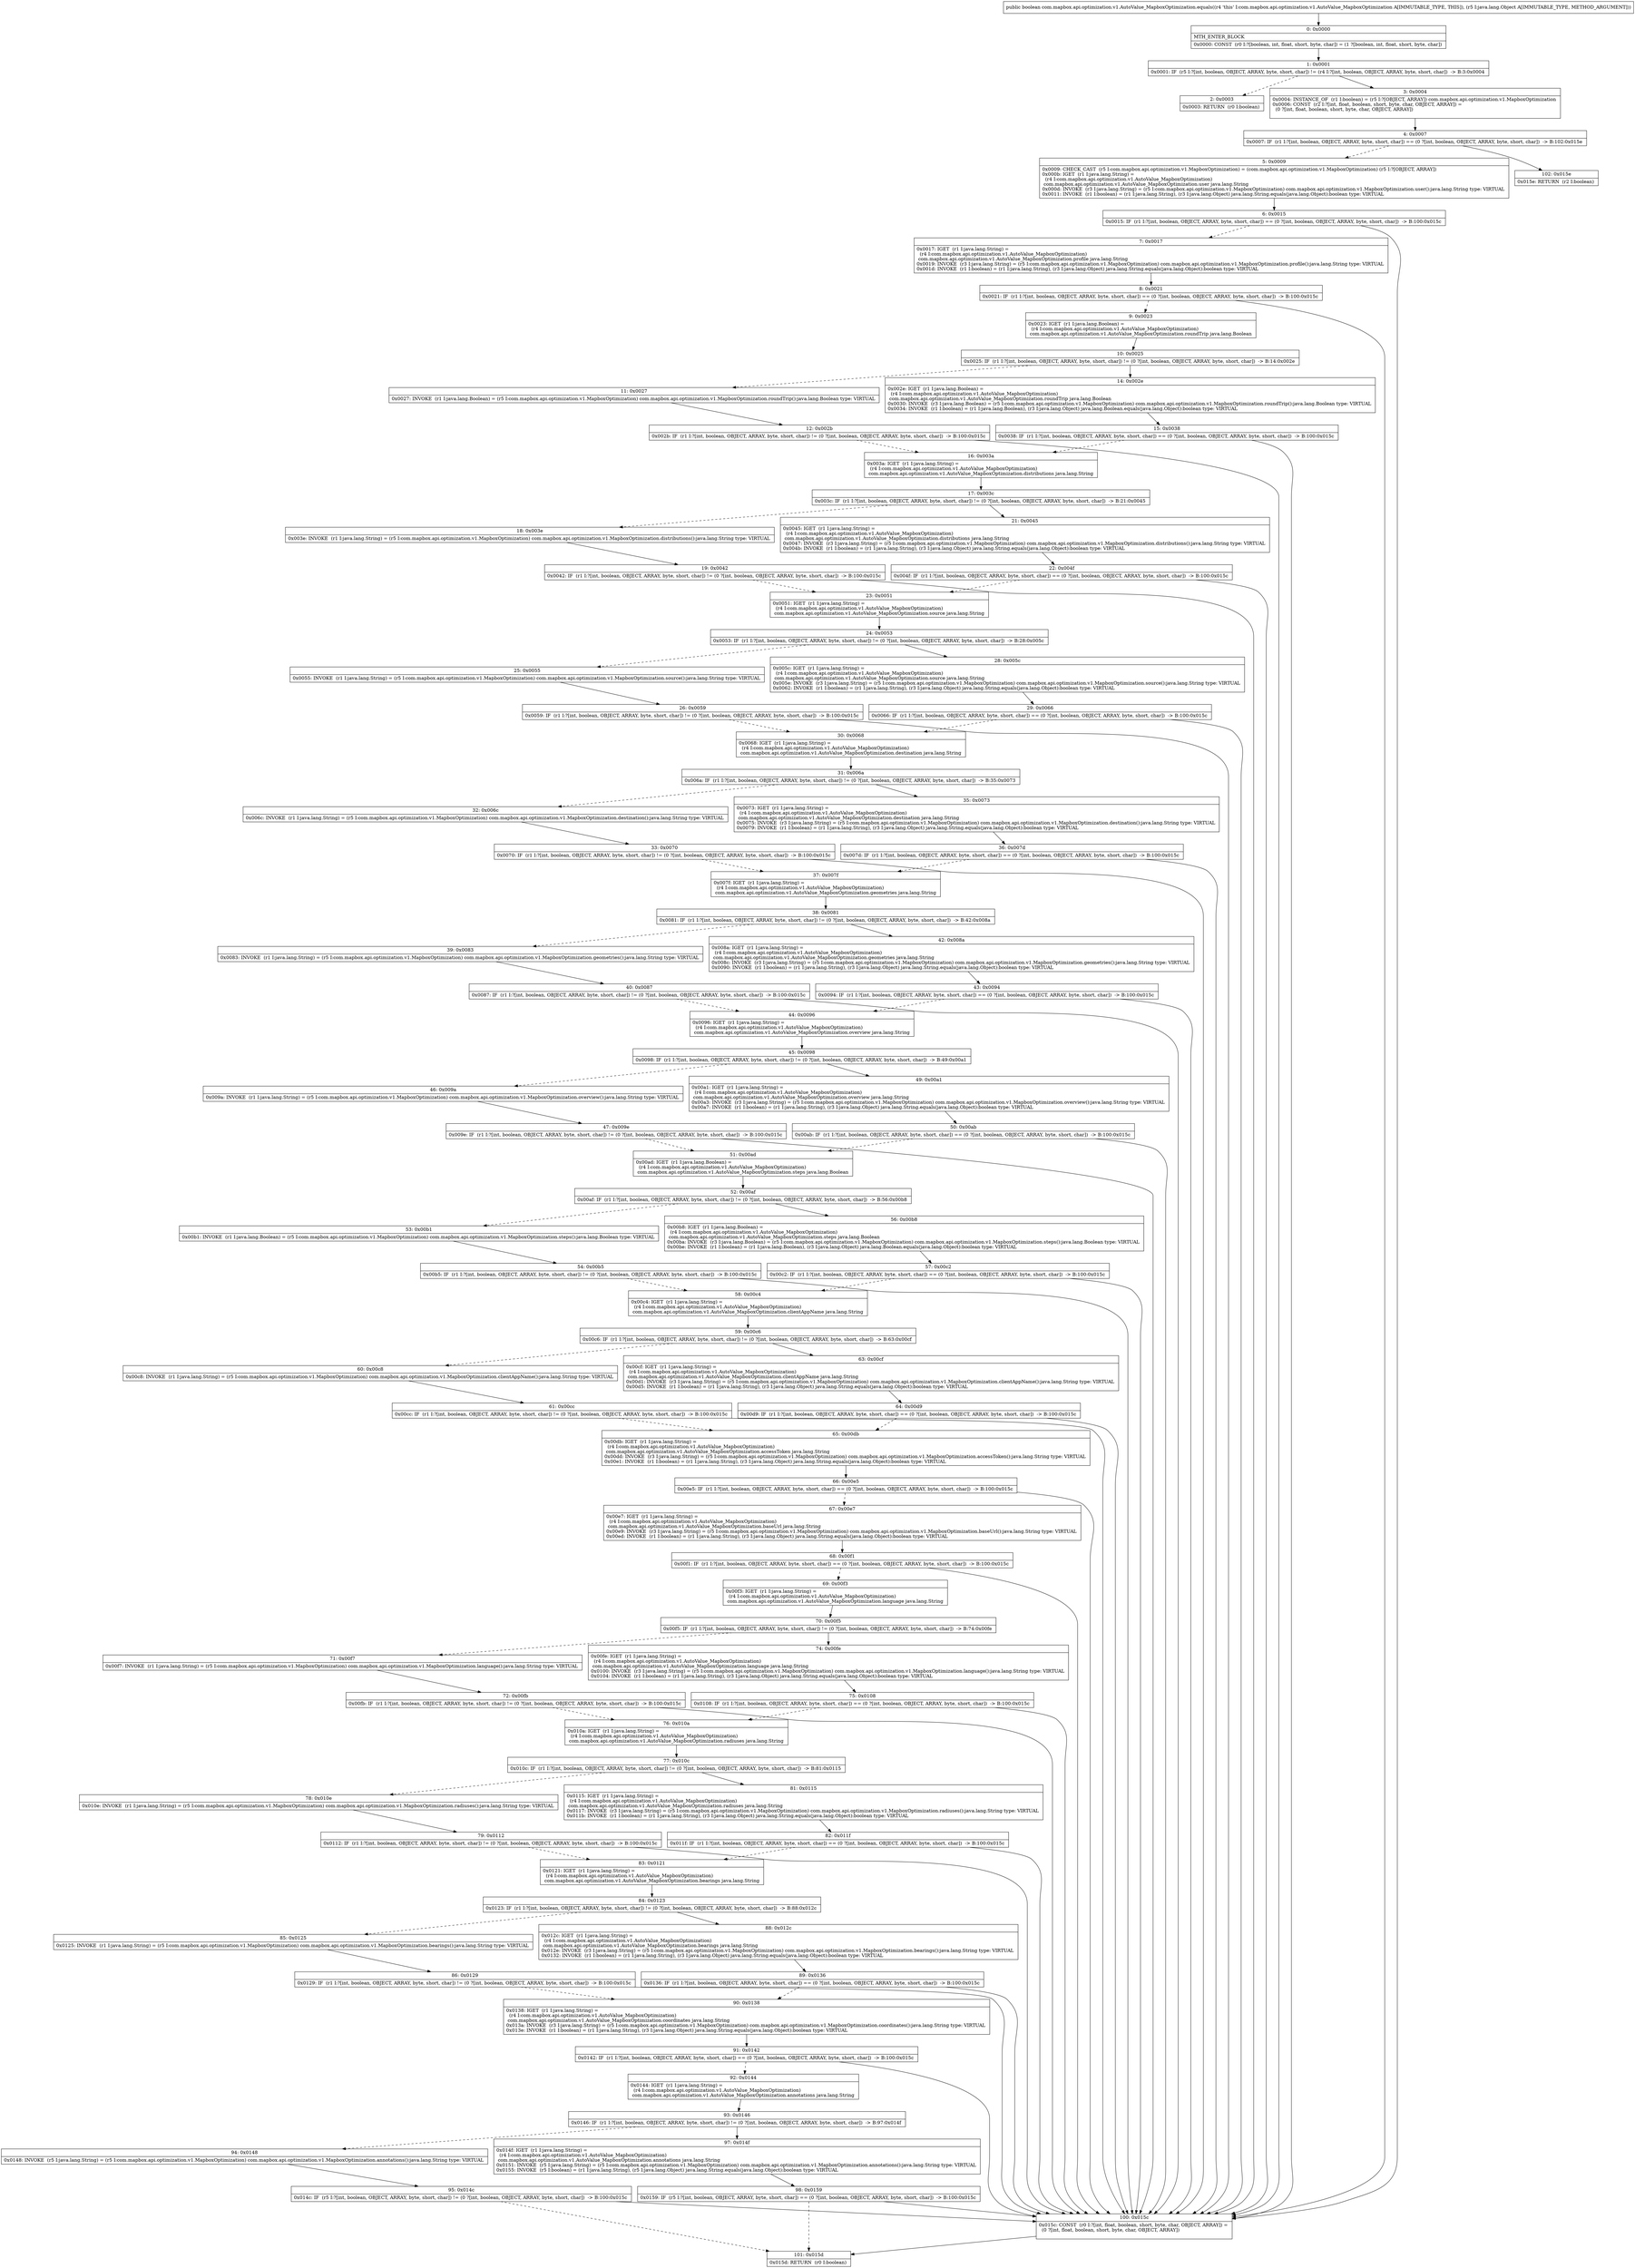 digraph "CFG forcom.mapbox.api.optimization.v1.AutoValue_MapboxOptimization.equals(Ljava\/lang\/Object;)Z" {
Node_0 [shape=record,label="{0\:\ 0x0000|MTH_ENTER_BLOCK\l|0x0000: CONST  (r0 I:?[boolean, int, float, short, byte, char]) = (1 ?[boolean, int, float, short, byte, char]) \l}"];
Node_1 [shape=record,label="{1\:\ 0x0001|0x0001: IF  (r5 I:?[int, boolean, OBJECT, ARRAY, byte, short, char]) != (r4 I:?[int, boolean, OBJECT, ARRAY, byte, short, char])  \-\> B:3:0x0004 \l}"];
Node_2 [shape=record,label="{2\:\ 0x0003|0x0003: RETURN  (r0 I:boolean) \l}"];
Node_3 [shape=record,label="{3\:\ 0x0004|0x0004: INSTANCE_OF  (r1 I:boolean) = (r5 I:?[OBJECT, ARRAY]) com.mapbox.api.optimization.v1.MapboxOptimization \l0x0006: CONST  (r2 I:?[int, float, boolean, short, byte, char, OBJECT, ARRAY]) = \l  (0 ?[int, float, boolean, short, byte, char, OBJECT, ARRAY])\l \l}"];
Node_4 [shape=record,label="{4\:\ 0x0007|0x0007: IF  (r1 I:?[int, boolean, OBJECT, ARRAY, byte, short, char]) == (0 ?[int, boolean, OBJECT, ARRAY, byte, short, char])  \-\> B:102:0x015e \l}"];
Node_5 [shape=record,label="{5\:\ 0x0009|0x0009: CHECK_CAST  (r5 I:com.mapbox.api.optimization.v1.MapboxOptimization) = (com.mapbox.api.optimization.v1.MapboxOptimization) (r5 I:?[OBJECT, ARRAY]) \l0x000b: IGET  (r1 I:java.lang.String) = \l  (r4 I:com.mapbox.api.optimization.v1.AutoValue_MapboxOptimization)\l com.mapbox.api.optimization.v1.AutoValue_MapboxOptimization.user java.lang.String \l0x000d: INVOKE  (r3 I:java.lang.String) = (r5 I:com.mapbox.api.optimization.v1.MapboxOptimization) com.mapbox.api.optimization.v1.MapboxOptimization.user():java.lang.String type: VIRTUAL \l0x0011: INVOKE  (r1 I:boolean) = (r1 I:java.lang.String), (r3 I:java.lang.Object) java.lang.String.equals(java.lang.Object):boolean type: VIRTUAL \l}"];
Node_6 [shape=record,label="{6\:\ 0x0015|0x0015: IF  (r1 I:?[int, boolean, OBJECT, ARRAY, byte, short, char]) == (0 ?[int, boolean, OBJECT, ARRAY, byte, short, char])  \-\> B:100:0x015c \l}"];
Node_7 [shape=record,label="{7\:\ 0x0017|0x0017: IGET  (r1 I:java.lang.String) = \l  (r4 I:com.mapbox.api.optimization.v1.AutoValue_MapboxOptimization)\l com.mapbox.api.optimization.v1.AutoValue_MapboxOptimization.profile java.lang.String \l0x0019: INVOKE  (r3 I:java.lang.String) = (r5 I:com.mapbox.api.optimization.v1.MapboxOptimization) com.mapbox.api.optimization.v1.MapboxOptimization.profile():java.lang.String type: VIRTUAL \l0x001d: INVOKE  (r1 I:boolean) = (r1 I:java.lang.String), (r3 I:java.lang.Object) java.lang.String.equals(java.lang.Object):boolean type: VIRTUAL \l}"];
Node_8 [shape=record,label="{8\:\ 0x0021|0x0021: IF  (r1 I:?[int, boolean, OBJECT, ARRAY, byte, short, char]) == (0 ?[int, boolean, OBJECT, ARRAY, byte, short, char])  \-\> B:100:0x015c \l}"];
Node_9 [shape=record,label="{9\:\ 0x0023|0x0023: IGET  (r1 I:java.lang.Boolean) = \l  (r4 I:com.mapbox.api.optimization.v1.AutoValue_MapboxOptimization)\l com.mapbox.api.optimization.v1.AutoValue_MapboxOptimization.roundTrip java.lang.Boolean \l}"];
Node_10 [shape=record,label="{10\:\ 0x0025|0x0025: IF  (r1 I:?[int, boolean, OBJECT, ARRAY, byte, short, char]) != (0 ?[int, boolean, OBJECT, ARRAY, byte, short, char])  \-\> B:14:0x002e \l}"];
Node_11 [shape=record,label="{11\:\ 0x0027|0x0027: INVOKE  (r1 I:java.lang.Boolean) = (r5 I:com.mapbox.api.optimization.v1.MapboxOptimization) com.mapbox.api.optimization.v1.MapboxOptimization.roundTrip():java.lang.Boolean type: VIRTUAL \l}"];
Node_12 [shape=record,label="{12\:\ 0x002b|0x002b: IF  (r1 I:?[int, boolean, OBJECT, ARRAY, byte, short, char]) != (0 ?[int, boolean, OBJECT, ARRAY, byte, short, char])  \-\> B:100:0x015c \l}"];
Node_14 [shape=record,label="{14\:\ 0x002e|0x002e: IGET  (r1 I:java.lang.Boolean) = \l  (r4 I:com.mapbox.api.optimization.v1.AutoValue_MapboxOptimization)\l com.mapbox.api.optimization.v1.AutoValue_MapboxOptimization.roundTrip java.lang.Boolean \l0x0030: INVOKE  (r3 I:java.lang.Boolean) = (r5 I:com.mapbox.api.optimization.v1.MapboxOptimization) com.mapbox.api.optimization.v1.MapboxOptimization.roundTrip():java.lang.Boolean type: VIRTUAL \l0x0034: INVOKE  (r1 I:boolean) = (r1 I:java.lang.Boolean), (r3 I:java.lang.Object) java.lang.Boolean.equals(java.lang.Object):boolean type: VIRTUAL \l}"];
Node_15 [shape=record,label="{15\:\ 0x0038|0x0038: IF  (r1 I:?[int, boolean, OBJECT, ARRAY, byte, short, char]) == (0 ?[int, boolean, OBJECT, ARRAY, byte, short, char])  \-\> B:100:0x015c \l}"];
Node_16 [shape=record,label="{16\:\ 0x003a|0x003a: IGET  (r1 I:java.lang.String) = \l  (r4 I:com.mapbox.api.optimization.v1.AutoValue_MapboxOptimization)\l com.mapbox.api.optimization.v1.AutoValue_MapboxOptimization.distributions java.lang.String \l}"];
Node_17 [shape=record,label="{17\:\ 0x003c|0x003c: IF  (r1 I:?[int, boolean, OBJECT, ARRAY, byte, short, char]) != (0 ?[int, boolean, OBJECT, ARRAY, byte, short, char])  \-\> B:21:0x0045 \l}"];
Node_18 [shape=record,label="{18\:\ 0x003e|0x003e: INVOKE  (r1 I:java.lang.String) = (r5 I:com.mapbox.api.optimization.v1.MapboxOptimization) com.mapbox.api.optimization.v1.MapboxOptimization.distributions():java.lang.String type: VIRTUAL \l}"];
Node_19 [shape=record,label="{19\:\ 0x0042|0x0042: IF  (r1 I:?[int, boolean, OBJECT, ARRAY, byte, short, char]) != (0 ?[int, boolean, OBJECT, ARRAY, byte, short, char])  \-\> B:100:0x015c \l}"];
Node_21 [shape=record,label="{21\:\ 0x0045|0x0045: IGET  (r1 I:java.lang.String) = \l  (r4 I:com.mapbox.api.optimization.v1.AutoValue_MapboxOptimization)\l com.mapbox.api.optimization.v1.AutoValue_MapboxOptimization.distributions java.lang.String \l0x0047: INVOKE  (r3 I:java.lang.String) = (r5 I:com.mapbox.api.optimization.v1.MapboxOptimization) com.mapbox.api.optimization.v1.MapboxOptimization.distributions():java.lang.String type: VIRTUAL \l0x004b: INVOKE  (r1 I:boolean) = (r1 I:java.lang.String), (r3 I:java.lang.Object) java.lang.String.equals(java.lang.Object):boolean type: VIRTUAL \l}"];
Node_22 [shape=record,label="{22\:\ 0x004f|0x004f: IF  (r1 I:?[int, boolean, OBJECT, ARRAY, byte, short, char]) == (0 ?[int, boolean, OBJECT, ARRAY, byte, short, char])  \-\> B:100:0x015c \l}"];
Node_23 [shape=record,label="{23\:\ 0x0051|0x0051: IGET  (r1 I:java.lang.String) = \l  (r4 I:com.mapbox.api.optimization.v1.AutoValue_MapboxOptimization)\l com.mapbox.api.optimization.v1.AutoValue_MapboxOptimization.source java.lang.String \l}"];
Node_24 [shape=record,label="{24\:\ 0x0053|0x0053: IF  (r1 I:?[int, boolean, OBJECT, ARRAY, byte, short, char]) != (0 ?[int, boolean, OBJECT, ARRAY, byte, short, char])  \-\> B:28:0x005c \l}"];
Node_25 [shape=record,label="{25\:\ 0x0055|0x0055: INVOKE  (r1 I:java.lang.String) = (r5 I:com.mapbox.api.optimization.v1.MapboxOptimization) com.mapbox.api.optimization.v1.MapboxOptimization.source():java.lang.String type: VIRTUAL \l}"];
Node_26 [shape=record,label="{26\:\ 0x0059|0x0059: IF  (r1 I:?[int, boolean, OBJECT, ARRAY, byte, short, char]) != (0 ?[int, boolean, OBJECT, ARRAY, byte, short, char])  \-\> B:100:0x015c \l}"];
Node_28 [shape=record,label="{28\:\ 0x005c|0x005c: IGET  (r1 I:java.lang.String) = \l  (r4 I:com.mapbox.api.optimization.v1.AutoValue_MapboxOptimization)\l com.mapbox.api.optimization.v1.AutoValue_MapboxOptimization.source java.lang.String \l0x005e: INVOKE  (r3 I:java.lang.String) = (r5 I:com.mapbox.api.optimization.v1.MapboxOptimization) com.mapbox.api.optimization.v1.MapboxOptimization.source():java.lang.String type: VIRTUAL \l0x0062: INVOKE  (r1 I:boolean) = (r1 I:java.lang.String), (r3 I:java.lang.Object) java.lang.String.equals(java.lang.Object):boolean type: VIRTUAL \l}"];
Node_29 [shape=record,label="{29\:\ 0x0066|0x0066: IF  (r1 I:?[int, boolean, OBJECT, ARRAY, byte, short, char]) == (0 ?[int, boolean, OBJECT, ARRAY, byte, short, char])  \-\> B:100:0x015c \l}"];
Node_30 [shape=record,label="{30\:\ 0x0068|0x0068: IGET  (r1 I:java.lang.String) = \l  (r4 I:com.mapbox.api.optimization.v1.AutoValue_MapboxOptimization)\l com.mapbox.api.optimization.v1.AutoValue_MapboxOptimization.destination java.lang.String \l}"];
Node_31 [shape=record,label="{31\:\ 0x006a|0x006a: IF  (r1 I:?[int, boolean, OBJECT, ARRAY, byte, short, char]) != (0 ?[int, boolean, OBJECT, ARRAY, byte, short, char])  \-\> B:35:0x0073 \l}"];
Node_32 [shape=record,label="{32\:\ 0x006c|0x006c: INVOKE  (r1 I:java.lang.String) = (r5 I:com.mapbox.api.optimization.v1.MapboxOptimization) com.mapbox.api.optimization.v1.MapboxOptimization.destination():java.lang.String type: VIRTUAL \l}"];
Node_33 [shape=record,label="{33\:\ 0x0070|0x0070: IF  (r1 I:?[int, boolean, OBJECT, ARRAY, byte, short, char]) != (0 ?[int, boolean, OBJECT, ARRAY, byte, short, char])  \-\> B:100:0x015c \l}"];
Node_35 [shape=record,label="{35\:\ 0x0073|0x0073: IGET  (r1 I:java.lang.String) = \l  (r4 I:com.mapbox.api.optimization.v1.AutoValue_MapboxOptimization)\l com.mapbox.api.optimization.v1.AutoValue_MapboxOptimization.destination java.lang.String \l0x0075: INVOKE  (r3 I:java.lang.String) = (r5 I:com.mapbox.api.optimization.v1.MapboxOptimization) com.mapbox.api.optimization.v1.MapboxOptimization.destination():java.lang.String type: VIRTUAL \l0x0079: INVOKE  (r1 I:boolean) = (r1 I:java.lang.String), (r3 I:java.lang.Object) java.lang.String.equals(java.lang.Object):boolean type: VIRTUAL \l}"];
Node_36 [shape=record,label="{36\:\ 0x007d|0x007d: IF  (r1 I:?[int, boolean, OBJECT, ARRAY, byte, short, char]) == (0 ?[int, boolean, OBJECT, ARRAY, byte, short, char])  \-\> B:100:0x015c \l}"];
Node_37 [shape=record,label="{37\:\ 0x007f|0x007f: IGET  (r1 I:java.lang.String) = \l  (r4 I:com.mapbox.api.optimization.v1.AutoValue_MapboxOptimization)\l com.mapbox.api.optimization.v1.AutoValue_MapboxOptimization.geometries java.lang.String \l}"];
Node_38 [shape=record,label="{38\:\ 0x0081|0x0081: IF  (r1 I:?[int, boolean, OBJECT, ARRAY, byte, short, char]) != (0 ?[int, boolean, OBJECT, ARRAY, byte, short, char])  \-\> B:42:0x008a \l}"];
Node_39 [shape=record,label="{39\:\ 0x0083|0x0083: INVOKE  (r1 I:java.lang.String) = (r5 I:com.mapbox.api.optimization.v1.MapboxOptimization) com.mapbox.api.optimization.v1.MapboxOptimization.geometries():java.lang.String type: VIRTUAL \l}"];
Node_40 [shape=record,label="{40\:\ 0x0087|0x0087: IF  (r1 I:?[int, boolean, OBJECT, ARRAY, byte, short, char]) != (0 ?[int, boolean, OBJECT, ARRAY, byte, short, char])  \-\> B:100:0x015c \l}"];
Node_42 [shape=record,label="{42\:\ 0x008a|0x008a: IGET  (r1 I:java.lang.String) = \l  (r4 I:com.mapbox.api.optimization.v1.AutoValue_MapboxOptimization)\l com.mapbox.api.optimization.v1.AutoValue_MapboxOptimization.geometries java.lang.String \l0x008c: INVOKE  (r3 I:java.lang.String) = (r5 I:com.mapbox.api.optimization.v1.MapboxOptimization) com.mapbox.api.optimization.v1.MapboxOptimization.geometries():java.lang.String type: VIRTUAL \l0x0090: INVOKE  (r1 I:boolean) = (r1 I:java.lang.String), (r3 I:java.lang.Object) java.lang.String.equals(java.lang.Object):boolean type: VIRTUAL \l}"];
Node_43 [shape=record,label="{43\:\ 0x0094|0x0094: IF  (r1 I:?[int, boolean, OBJECT, ARRAY, byte, short, char]) == (0 ?[int, boolean, OBJECT, ARRAY, byte, short, char])  \-\> B:100:0x015c \l}"];
Node_44 [shape=record,label="{44\:\ 0x0096|0x0096: IGET  (r1 I:java.lang.String) = \l  (r4 I:com.mapbox.api.optimization.v1.AutoValue_MapboxOptimization)\l com.mapbox.api.optimization.v1.AutoValue_MapboxOptimization.overview java.lang.String \l}"];
Node_45 [shape=record,label="{45\:\ 0x0098|0x0098: IF  (r1 I:?[int, boolean, OBJECT, ARRAY, byte, short, char]) != (0 ?[int, boolean, OBJECT, ARRAY, byte, short, char])  \-\> B:49:0x00a1 \l}"];
Node_46 [shape=record,label="{46\:\ 0x009a|0x009a: INVOKE  (r1 I:java.lang.String) = (r5 I:com.mapbox.api.optimization.v1.MapboxOptimization) com.mapbox.api.optimization.v1.MapboxOptimization.overview():java.lang.String type: VIRTUAL \l}"];
Node_47 [shape=record,label="{47\:\ 0x009e|0x009e: IF  (r1 I:?[int, boolean, OBJECT, ARRAY, byte, short, char]) != (0 ?[int, boolean, OBJECT, ARRAY, byte, short, char])  \-\> B:100:0x015c \l}"];
Node_49 [shape=record,label="{49\:\ 0x00a1|0x00a1: IGET  (r1 I:java.lang.String) = \l  (r4 I:com.mapbox.api.optimization.v1.AutoValue_MapboxOptimization)\l com.mapbox.api.optimization.v1.AutoValue_MapboxOptimization.overview java.lang.String \l0x00a3: INVOKE  (r3 I:java.lang.String) = (r5 I:com.mapbox.api.optimization.v1.MapboxOptimization) com.mapbox.api.optimization.v1.MapboxOptimization.overview():java.lang.String type: VIRTUAL \l0x00a7: INVOKE  (r1 I:boolean) = (r1 I:java.lang.String), (r3 I:java.lang.Object) java.lang.String.equals(java.lang.Object):boolean type: VIRTUAL \l}"];
Node_50 [shape=record,label="{50\:\ 0x00ab|0x00ab: IF  (r1 I:?[int, boolean, OBJECT, ARRAY, byte, short, char]) == (0 ?[int, boolean, OBJECT, ARRAY, byte, short, char])  \-\> B:100:0x015c \l}"];
Node_51 [shape=record,label="{51\:\ 0x00ad|0x00ad: IGET  (r1 I:java.lang.Boolean) = \l  (r4 I:com.mapbox.api.optimization.v1.AutoValue_MapboxOptimization)\l com.mapbox.api.optimization.v1.AutoValue_MapboxOptimization.steps java.lang.Boolean \l}"];
Node_52 [shape=record,label="{52\:\ 0x00af|0x00af: IF  (r1 I:?[int, boolean, OBJECT, ARRAY, byte, short, char]) != (0 ?[int, boolean, OBJECT, ARRAY, byte, short, char])  \-\> B:56:0x00b8 \l}"];
Node_53 [shape=record,label="{53\:\ 0x00b1|0x00b1: INVOKE  (r1 I:java.lang.Boolean) = (r5 I:com.mapbox.api.optimization.v1.MapboxOptimization) com.mapbox.api.optimization.v1.MapboxOptimization.steps():java.lang.Boolean type: VIRTUAL \l}"];
Node_54 [shape=record,label="{54\:\ 0x00b5|0x00b5: IF  (r1 I:?[int, boolean, OBJECT, ARRAY, byte, short, char]) != (0 ?[int, boolean, OBJECT, ARRAY, byte, short, char])  \-\> B:100:0x015c \l}"];
Node_56 [shape=record,label="{56\:\ 0x00b8|0x00b8: IGET  (r1 I:java.lang.Boolean) = \l  (r4 I:com.mapbox.api.optimization.v1.AutoValue_MapboxOptimization)\l com.mapbox.api.optimization.v1.AutoValue_MapboxOptimization.steps java.lang.Boolean \l0x00ba: INVOKE  (r3 I:java.lang.Boolean) = (r5 I:com.mapbox.api.optimization.v1.MapboxOptimization) com.mapbox.api.optimization.v1.MapboxOptimization.steps():java.lang.Boolean type: VIRTUAL \l0x00be: INVOKE  (r1 I:boolean) = (r1 I:java.lang.Boolean), (r3 I:java.lang.Object) java.lang.Boolean.equals(java.lang.Object):boolean type: VIRTUAL \l}"];
Node_57 [shape=record,label="{57\:\ 0x00c2|0x00c2: IF  (r1 I:?[int, boolean, OBJECT, ARRAY, byte, short, char]) == (0 ?[int, boolean, OBJECT, ARRAY, byte, short, char])  \-\> B:100:0x015c \l}"];
Node_58 [shape=record,label="{58\:\ 0x00c4|0x00c4: IGET  (r1 I:java.lang.String) = \l  (r4 I:com.mapbox.api.optimization.v1.AutoValue_MapboxOptimization)\l com.mapbox.api.optimization.v1.AutoValue_MapboxOptimization.clientAppName java.lang.String \l}"];
Node_59 [shape=record,label="{59\:\ 0x00c6|0x00c6: IF  (r1 I:?[int, boolean, OBJECT, ARRAY, byte, short, char]) != (0 ?[int, boolean, OBJECT, ARRAY, byte, short, char])  \-\> B:63:0x00cf \l}"];
Node_60 [shape=record,label="{60\:\ 0x00c8|0x00c8: INVOKE  (r1 I:java.lang.String) = (r5 I:com.mapbox.api.optimization.v1.MapboxOptimization) com.mapbox.api.optimization.v1.MapboxOptimization.clientAppName():java.lang.String type: VIRTUAL \l}"];
Node_61 [shape=record,label="{61\:\ 0x00cc|0x00cc: IF  (r1 I:?[int, boolean, OBJECT, ARRAY, byte, short, char]) != (0 ?[int, boolean, OBJECT, ARRAY, byte, short, char])  \-\> B:100:0x015c \l}"];
Node_63 [shape=record,label="{63\:\ 0x00cf|0x00cf: IGET  (r1 I:java.lang.String) = \l  (r4 I:com.mapbox.api.optimization.v1.AutoValue_MapboxOptimization)\l com.mapbox.api.optimization.v1.AutoValue_MapboxOptimization.clientAppName java.lang.String \l0x00d1: INVOKE  (r3 I:java.lang.String) = (r5 I:com.mapbox.api.optimization.v1.MapboxOptimization) com.mapbox.api.optimization.v1.MapboxOptimization.clientAppName():java.lang.String type: VIRTUAL \l0x00d5: INVOKE  (r1 I:boolean) = (r1 I:java.lang.String), (r3 I:java.lang.Object) java.lang.String.equals(java.lang.Object):boolean type: VIRTUAL \l}"];
Node_64 [shape=record,label="{64\:\ 0x00d9|0x00d9: IF  (r1 I:?[int, boolean, OBJECT, ARRAY, byte, short, char]) == (0 ?[int, boolean, OBJECT, ARRAY, byte, short, char])  \-\> B:100:0x015c \l}"];
Node_65 [shape=record,label="{65\:\ 0x00db|0x00db: IGET  (r1 I:java.lang.String) = \l  (r4 I:com.mapbox.api.optimization.v1.AutoValue_MapboxOptimization)\l com.mapbox.api.optimization.v1.AutoValue_MapboxOptimization.accessToken java.lang.String \l0x00dd: INVOKE  (r3 I:java.lang.String) = (r5 I:com.mapbox.api.optimization.v1.MapboxOptimization) com.mapbox.api.optimization.v1.MapboxOptimization.accessToken():java.lang.String type: VIRTUAL \l0x00e1: INVOKE  (r1 I:boolean) = (r1 I:java.lang.String), (r3 I:java.lang.Object) java.lang.String.equals(java.lang.Object):boolean type: VIRTUAL \l}"];
Node_66 [shape=record,label="{66\:\ 0x00e5|0x00e5: IF  (r1 I:?[int, boolean, OBJECT, ARRAY, byte, short, char]) == (0 ?[int, boolean, OBJECT, ARRAY, byte, short, char])  \-\> B:100:0x015c \l}"];
Node_67 [shape=record,label="{67\:\ 0x00e7|0x00e7: IGET  (r1 I:java.lang.String) = \l  (r4 I:com.mapbox.api.optimization.v1.AutoValue_MapboxOptimization)\l com.mapbox.api.optimization.v1.AutoValue_MapboxOptimization.baseUrl java.lang.String \l0x00e9: INVOKE  (r3 I:java.lang.String) = (r5 I:com.mapbox.api.optimization.v1.MapboxOptimization) com.mapbox.api.optimization.v1.MapboxOptimization.baseUrl():java.lang.String type: VIRTUAL \l0x00ed: INVOKE  (r1 I:boolean) = (r1 I:java.lang.String), (r3 I:java.lang.Object) java.lang.String.equals(java.lang.Object):boolean type: VIRTUAL \l}"];
Node_68 [shape=record,label="{68\:\ 0x00f1|0x00f1: IF  (r1 I:?[int, boolean, OBJECT, ARRAY, byte, short, char]) == (0 ?[int, boolean, OBJECT, ARRAY, byte, short, char])  \-\> B:100:0x015c \l}"];
Node_69 [shape=record,label="{69\:\ 0x00f3|0x00f3: IGET  (r1 I:java.lang.String) = \l  (r4 I:com.mapbox.api.optimization.v1.AutoValue_MapboxOptimization)\l com.mapbox.api.optimization.v1.AutoValue_MapboxOptimization.language java.lang.String \l}"];
Node_70 [shape=record,label="{70\:\ 0x00f5|0x00f5: IF  (r1 I:?[int, boolean, OBJECT, ARRAY, byte, short, char]) != (0 ?[int, boolean, OBJECT, ARRAY, byte, short, char])  \-\> B:74:0x00fe \l}"];
Node_71 [shape=record,label="{71\:\ 0x00f7|0x00f7: INVOKE  (r1 I:java.lang.String) = (r5 I:com.mapbox.api.optimization.v1.MapboxOptimization) com.mapbox.api.optimization.v1.MapboxOptimization.language():java.lang.String type: VIRTUAL \l}"];
Node_72 [shape=record,label="{72\:\ 0x00fb|0x00fb: IF  (r1 I:?[int, boolean, OBJECT, ARRAY, byte, short, char]) != (0 ?[int, boolean, OBJECT, ARRAY, byte, short, char])  \-\> B:100:0x015c \l}"];
Node_74 [shape=record,label="{74\:\ 0x00fe|0x00fe: IGET  (r1 I:java.lang.String) = \l  (r4 I:com.mapbox.api.optimization.v1.AutoValue_MapboxOptimization)\l com.mapbox.api.optimization.v1.AutoValue_MapboxOptimization.language java.lang.String \l0x0100: INVOKE  (r3 I:java.lang.String) = (r5 I:com.mapbox.api.optimization.v1.MapboxOptimization) com.mapbox.api.optimization.v1.MapboxOptimization.language():java.lang.String type: VIRTUAL \l0x0104: INVOKE  (r1 I:boolean) = (r1 I:java.lang.String), (r3 I:java.lang.Object) java.lang.String.equals(java.lang.Object):boolean type: VIRTUAL \l}"];
Node_75 [shape=record,label="{75\:\ 0x0108|0x0108: IF  (r1 I:?[int, boolean, OBJECT, ARRAY, byte, short, char]) == (0 ?[int, boolean, OBJECT, ARRAY, byte, short, char])  \-\> B:100:0x015c \l}"];
Node_76 [shape=record,label="{76\:\ 0x010a|0x010a: IGET  (r1 I:java.lang.String) = \l  (r4 I:com.mapbox.api.optimization.v1.AutoValue_MapboxOptimization)\l com.mapbox.api.optimization.v1.AutoValue_MapboxOptimization.radiuses java.lang.String \l}"];
Node_77 [shape=record,label="{77\:\ 0x010c|0x010c: IF  (r1 I:?[int, boolean, OBJECT, ARRAY, byte, short, char]) != (0 ?[int, boolean, OBJECT, ARRAY, byte, short, char])  \-\> B:81:0x0115 \l}"];
Node_78 [shape=record,label="{78\:\ 0x010e|0x010e: INVOKE  (r1 I:java.lang.String) = (r5 I:com.mapbox.api.optimization.v1.MapboxOptimization) com.mapbox.api.optimization.v1.MapboxOptimization.radiuses():java.lang.String type: VIRTUAL \l}"];
Node_79 [shape=record,label="{79\:\ 0x0112|0x0112: IF  (r1 I:?[int, boolean, OBJECT, ARRAY, byte, short, char]) != (0 ?[int, boolean, OBJECT, ARRAY, byte, short, char])  \-\> B:100:0x015c \l}"];
Node_81 [shape=record,label="{81\:\ 0x0115|0x0115: IGET  (r1 I:java.lang.String) = \l  (r4 I:com.mapbox.api.optimization.v1.AutoValue_MapboxOptimization)\l com.mapbox.api.optimization.v1.AutoValue_MapboxOptimization.radiuses java.lang.String \l0x0117: INVOKE  (r3 I:java.lang.String) = (r5 I:com.mapbox.api.optimization.v1.MapboxOptimization) com.mapbox.api.optimization.v1.MapboxOptimization.radiuses():java.lang.String type: VIRTUAL \l0x011b: INVOKE  (r1 I:boolean) = (r1 I:java.lang.String), (r3 I:java.lang.Object) java.lang.String.equals(java.lang.Object):boolean type: VIRTUAL \l}"];
Node_82 [shape=record,label="{82\:\ 0x011f|0x011f: IF  (r1 I:?[int, boolean, OBJECT, ARRAY, byte, short, char]) == (0 ?[int, boolean, OBJECT, ARRAY, byte, short, char])  \-\> B:100:0x015c \l}"];
Node_83 [shape=record,label="{83\:\ 0x0121|0x0121: IGET  (r1 I:java.lang.String) = \l  (r4 I:com.mapbox.api.optimization.v1.AutoValue_MapboxOptimization)\l com.mapbox.api.optimization.v1.AutoValue_MapboxOptimization.bearings java.lang.String \l}"];
Node_84 [shape=record,label="{84\:\ 0x0123|0x0123: IF  (r1 I:?[int, boolean, OBJECT, ARRAY, byte, short, char]) != (0 ?[int, boolean, OBJECT, ARRAY, byte, short, char])  \-\> B:88:0x012c \l}"];
Node_85 [shape=record,label="{85\:\ 0x0125|0x0125: INVOKE  (r1 I:java.lang.String) = (r5 I:com.mapbox.api.optimization.v1.MapboxOptimization) com.mapbox.api.optimization.v1.MapboxOptimization.bearings():java.lang.String type: VIRTUAL \l}"];
Node_86 [shape=record,label="{86\:\ 0x0129|0x0129: IF  (r1 I:?[int, boolean, OBJECT, ARRAY, byte, short, char]) != (0 ?[int, boolean, OBJECT, ARRAY, byte, short, char])  \-\> B:100:0x015c \l}"];
Node_88 [shape=record,label="{88\:\ 0x012c|0x012c: IGET  (r1 I:java.lang.String) = \l  (r4 I:com.mapbox.api.optimization.v1.AutoValue_MapboxOptimization)\l com.mapbox.api.optimization.v1.AutoValue_MapboxOptimization.bearings java.lang.String \l0x012e: INVOKE  (r3 I:java.lang.String) = (r5 I:com.mapbox.api.optimization.v1.MapboxOptimization) com.mapbox.api.optimization.v1.MapboxOptimization.bearings():java.lang.String type: VIRTUAL \l0x0132: INVOKE  (r1 I:boolean) = (r1 I:java.lang.String), (r3 I:java.lang.Object) java.lang.String.equals(java.lang.Object):boolean type: VIRTUAL \l}"];
Node_89 [shape=record,label="{89\:\ 0x0136|0x0136: IF  (r1 I:?[int, boolean, OBJECT, ARRAY, byte, short, char]) == (0 ?[int, boolean, OBJECT, ARRAY, byte, short, char])  \-\> B:100:0x015c \l}"];
Node_90 [shape=record,label="{90\:\ 0x0138|0x0138: IGET  (r1 I:java.lang.String) = \l  (r4 I:com.mapbox.api.optimization.v1.AutoValue_MapboxOptimization)\l com.mapbox.api.optimization.v1.AutoValue_MapboxOptimization.coordinates java.lang.String \l0x013a: INVOKE  (r3 I:java.lang.String) = (r5 I:com.mapbox.api.optimization.v1.MapboxOptimization) com.mapbox.api.optimization.v1.MapboxOptimization.coordinates():java.lang.String type: VIRTUAL \l0x013e: INVOKE  (r1 I:boolean) = (r1 I:java.lang.String), (r3 I:java.lang.Object) java.lang.String.equals(java.lang.Object):boolean type: VIRTUAL \l}"];
Node_91 [shape=record,label="{91\:\ 0x0142|0x0142: IF  (r1 I:?[int, boolean, OBJECT, ARRAY, byte, short, char]) == (0 ?[int, boolean, OBJECT, ARRAY, byte, short, char])  \-\> B:100:0x015c \l}"];
Node_92 [shape=record,label="{92\:\ 0x0144|0x0144: IGET  (r1 I:java.lang.String) = \l  (r4 I:com.mapbox.api.optimization.v1.AutoValue_MapboxOptimization)\l com.mapbox.api.optimization.v1.AutoValue_MapboxOptimization.annotations java.lang.String \l}"];
Node_93 [shape=record,label="{93\:\ 0x0146|0x0146: IF  (r1 I:?[int, boolean, OBJECT, ARRAY, byte, short, char]) != (0 ?[int, boolean, OBJECT, ARRAY, byte, short, char])  \-\> B:97:0x014f \l}"];
Node_94 [shape=record,label="{94\:\ 0x0148|0x0148: INVOKE  (r5 I:java.lang.String) = (r5 I:com.mapbox.api.optimization.v1.MapboxOptimization) com.mapbox.api.optimization.v1.MapboxOptimization.annotations():java.lang.String type: VIRTUAL \l}"];
Node_95 [shape=record,label="{95\:\ 0x014c|0x014c: IF  (r5 I:?[int, boolean, OBJECT, ARRAY, byte, short, char]) != (0 ?[int, boolean, OBJECT, ARRAY, byte, short, char])  \-\> B:100:0x015c \l}"];
Node_97 [shape=record,label="{97\:\ 0x014f|0x014f: IGET  (r1 I:java.lang.String) = \l  (r4 I:com.mapbox.api.optimization.v1.AutoValue_MapboxOptimization)\l com.mapbox.api.optimization.v1.AutoValue_MapboxOptimization.annotations java.lang.String \l0x0151: INVOKE  (r5 I:java.lang.String) = (r5 I:com.mapbox.api.optimization.v1.MapboxOptimization) com.mapbox.api.optimization.v1.MapboxOptimization.annotations():java.lang.String type: VIRTUAL \l0x0155: INVOKE  (r5 I:boolean) = (r1 I:java.lang.String), (r5 I:java.lang.Object) java.lang.String.equals(java.lang.Object):boolean type: VIRTUAL \l}"];
Node_98 [shape=record,label="{98\:\ 0x0159|0x0159: IF  (r5 I:?[int, boolean, OBJECT, ARRAY, byte, short, char]) == (0 ?[int, boolean, OBJECT, ARRAY, byte, short, char])  \-\> B:100:0x015c \l}"];
Node_100 [shape=record,label="{100\:\ 0x015c|0x015c: CONST  (r0 I:?[int, float, boolean, short, byte, char, OBJECT, ARRAY]) = \l  (0 ?[int, float, boolean, short, byte, char, OBJECT, ARRAY])\l \l}"];
Node_101 [shape=record,label="{101\:\ 0x015d|0x015d: RETURN  (r0 I:boolean) \l}"];
Node_102 [shape=record,label="{102\:\ 0x015e|0x015e: RETURN  (r2 I:boolean) \l}"];
MethodNode[shape=record,label="{public boolean com.mapbox.api.optimization.v1.AutoValue_MapboxOptimization.equals((r4 'this' I:com.mapbox.api.optimization.v1.AutoValue_MapboxOptimization A[IMMUTABLE_TYPE, THIS]), (r5 I:java.lang.Object A[IMMUTABLE_TYPE, METHOD_ARGUMENT])) }"];
MethodNode -> Node_0;
Node_0 -> Node_1;
Node_1 -> Node_2[style=dashed];
Node_1 -> Node_3;
Node_3 -> Node_4;
Node_4 -> Node_5[style=dashed];
Node_4 -> Node_102;
Node_5 -> Node_6;
Node_6 -> Node_7[style=dashed];
Node_6 -> Node_100;
Node_7 -> Node_8;
Node_8 -> Node_9[style=dashed];
Node_8 -> Node_100;
Node_9 -> Node_10;
Node_10 -> Node_11[style=dashed];
Node_10 -> Node_14;
Node_11 -> Node_12;
Node_12 -> Node_100;
Node_12 -> Node_16[style=dashed];
Node_14 -> Node_15;
Node_15 -> Node_16[style=dashed];
Node_15 -> Node_100;
Node_16 -> Node_17;
Node_17 -> Node_18[style=dashed];
Node_17 -> Node_21;
Node_18 -> Node_19;
Node_19 -> Node_100;
Node_19 -> Node_23[style=dashed];
Node_21 -> Node_22;
Node_22 -> Node_23[style=dashed];
Node_22 -> Node_100;
Node_23 -> Node_24;
Node_24 -> Node_25[style=dashed];
Node_24 -> Node_28;
Node_25 -> Node_26;
Node_26 -> Node_100;
Node_26 -> Node_30[style=dashed];
Node_28 -> Node_29;
Node_29 -> Node_30[style=dashed];
Node_29 -> Node_100;
Node_30 -> Node_31;
Node_31 -> Node_32[style=dashed];
Node_31 -> Node_35;
Node_32 -> Node_33;
Node_33 -> Node_100;
Node_33 -> Node_37[style=dashed];
Node_35 -> Node_36;
Node_36 -> Node_37[style=dashed];
Node_36 -> Node_100;
Node_37 -> Node_38;
Node_38 -> Node_39[style=dashed];
Node_38 -> Node_42;
Node_39 -> Node_40;
Node_40 -> Node_100;
Node_40 -> Node_44[style=dashed];
Node_42 -> Node_43;
Node_43 -> Node_44[style=dashed];
Node_43 -> Node_100;
Node_44 -> Node_45;
Node_45 -> Node_46[style=dashed];
Node_45 -> Node_49;
Node_46 -> Node_47;
Node_47 -> Node_100;
Node_47 -> Node_51[style=dashed];
Node_49 -> Node_50;
Node_50 -> Node_51[style=dashed];
Node_50 -> Node_100;
Node_51 -> Node_52;
Node_52 -> Node_53[style=dashed];
Node_52 -> Node_56;
Node_53 -> Node_54;
Node_54 -> Node_100;
Node_54 -> Node_58[style=dashed];
Node_56 -> Node_57;
Node_57 -> Node_58[style=dashed];
Node_57 -> Node_100;
Node_58 -> Node_59;
Node_59 -> Node_60[style=dashed];
Node_59 -> Node_63;
Node_60 -> Node_61;
Node_61 -> Node_100;
Node_61 -> Node_65[style=dashed];
Node_63 -> Node_64;
Node_64 -> Node_65[style=dashed];
Node_64 -> Node_100;
Node_65 -> Node_66;
Node_66 -> Node_67[style=dashed];
Node_66 -> Node_100;
Node_67 -> Node_68;
Node_68 -> Node_69[style=dashed];
Node_68 -> Node_100;
Node_69 -> Node_70;
Node_70 -> Node_71[style=dashed];
Node_70 -> Node_74;
Node_71 -> Node_72;
Node_72 -> Node_100;
Node_72 -> Node_76[style=dashed];
Node_74 -> Node_75;
Node_75 -> Node_76[style=dashed];
Node_75 -> Node_100;
Node_76 -> Node_77;
Node_77 -> Node_78[style=dashed];
Node_77 -> Node_81;
Node_78 -> Node_79;
Node_79 -> Node_100;
Node_79 -> Node_83[style=dashed];
Node_81 -> Node_82;
Node_82 -> Node_83[style=dashed];
Node_82 -> Node_100;
Node_83 -> Node_84;
Node_84 -> Node_85[style=dashed];
Node_84 -> Node_88;
Node_85 -> Node_86;
Node_86 -> Node_100;
Node_86 -> Node_90[style=dashed];
Node_88 -> Node_89;
Node_89 -> Node_90[style=dashed];
Node_89 -> Node_100;
Node_90 -> Node_91;
Node_91 -> Node_92[style=dashed];
Node_91 -> Node_100;
Node_92 -> Node_93;
Node_93 -> Node_94[style=dashed];
Node_93 -> Node_97;
Node_94 -> Node_95;
Node_95 -> Node_100;
Node_95 -> Node_101[style=dashed];
Node_97 -> Node_98;
Node_98 -> Node_100;
Node_98 -> Node_101[style=dashed];
Node_100 -> Node_101;
}


